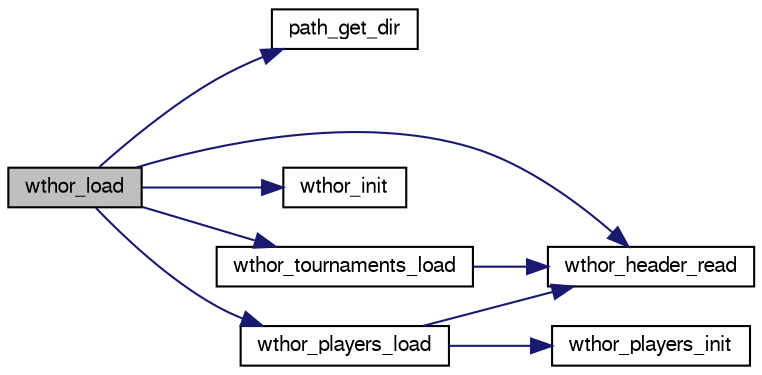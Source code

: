 digraph "wthor_load"
{
 // LATEX_PDF_SIZE
  bgcolor="transparent";
  edge [fontname="FreeSans",fontsize="10",labelfontname="FreeSans",labelfontsize="10"];
  node [fontname="FreeSans",fontsize="10",shape=record];
  rankdir="LR";
  Node1 [label="wthor_load",height=0.2,width=0.4,color="black", fillcolor="grey75", style="filled", fontcolor="black",tooltip="Load a wthor base."];
  Node1 -> Node2 [color="midnightblue",fontsize="10",style="solid",fontname="FreeSans"];
  Node2 [label="path_get_dir",height=0.2,width=0.4,color="black",URL="$util_8c.html#ae80bedfb302071967da7cecb36fece4b",tooltip="Extract the directory of a file path."];
  Node1 -> Node3 [color="midnightblue",fontsize="10",style="solid",fontname="FreeSans"];
  Node3 [label="wthor_header_read",height=0.2,width=0.4,color="black",URL="$base_8c.html#aec96f83bf10c4b1c5feeb7ff72a9e1d0",tooltip="Read wthor header."];
  Node1 -> Node4 [color="midnightblue",fontsize="10",style="solid",fontname="FreeSans"];
  Node4 [label="wthor_init",height=0.2,width=0.4,color="black",URL="$base_8c.html#a776b78ba60f8428ffc27801dfeefb099",tooltip="Initialize a Wthor base."];
  Node1 -> Node5 [color="midnightblue",fontsize="10",style="solid",fontname="FreeSans"];
  Node5 [label="wthor_players_load",height=0.2,width=0.4,color="black",URL="$base_8c.html#a8455f4a29eeef31454c5a3e24ce01e3b",tooltip="Load wthor players."];
  Node5 -> Node3 [color="midnightblue",fontsize="10",style="solid",fontname="FreeSans"];
  Node5 -> Node6 [color="midnightblue",fontsize="10",style="solid",fontname="FreeSans"];
  Node6 [label="wthor_players_init",height=0.2,width=0.4,color="black",URL="$base_8c.html#a65620c8e6b37342b7ddff12682b0229d",tooltip="Init wthor players."];
  Node1 -> Node7 [color="midnightblue",fontsize="10",style="solid",fontname="FreeSans"];
  Node7 [label="wthor_tournaments_load",height=0.2,width=0.4,color="black",URL="$base_8c.html#a92e995609def4ac2616b89a4853e64b1",tooltip="Load wthor tournaments."];
  Node7 -> Node3 [color="midnightblue",fontsize="10",style="solid",fontname="FreeSans"];
}
